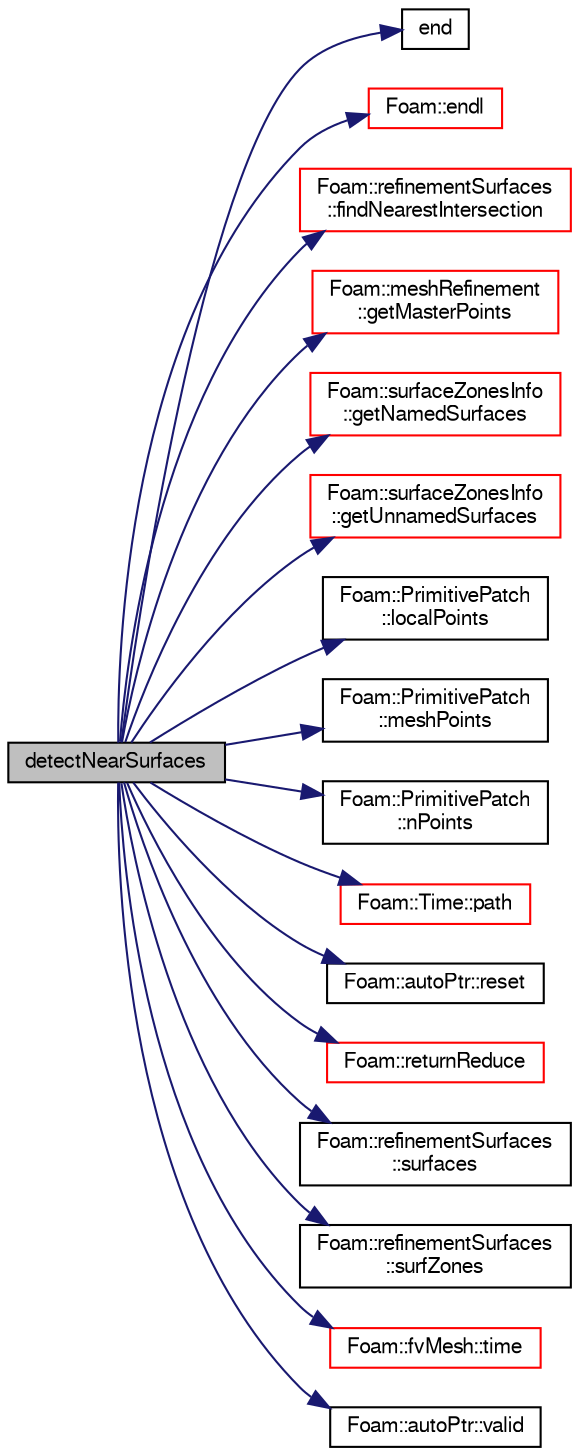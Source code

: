 digraph "detectNearSurfaces"
{
  bgcolor="transparent";
  edge [fontname="FreeSans",fontsize="10",labelfontname="FreeSans",labelfontsize="10"];
  node [fontname="FreeSans",fontsize="10",shape=record];
  rankdir="LR";
  Node1 [label="detectNearSurfaces",height=0.2,width=0.4,color="black", fillcolor="grey75", style="filled" fontcolor="black"];
  Node1 -> Node2 [color="midnightblue",fontsize="10",style="solid",fontname="FreeSans"];
  Node2 [label="end",height=0.2,width=0.4,color="black",URL="$a04168.html#a343b76d5aedb8270ed459bc189e3e407"];
  Node1 -> Node3 [color="midnightblue",fontsize="10",style="solid",fontname="FreeSans"];
  Node3 [label="Foam::endl",height=0.2,width=0.4,color="red",URL="$a10237.html#a2db8fe02a0d3909e9351bb4275b23ce4",tooltip="Add newline and flush stream. "];
  Node1 -> Node4 [color="midnightblue",fontsize="10",style="solid",fontname="FreeSans"];
  Node4 [label="Foam::refinementSurfaces\l::findNearestIntersection",height=0.2,width=0.4,color="red",URL="$a02054.html#a9d32735130b7721b9e39bd9896f32a5e",tooltip="Find intersection nearest to the endpoints. surface1,2 are. "];
  Node1 -> Node5 [color="midnightblue",fontsize="10",style="solid",fontname="FreeSans"];
  Node5 [label="Foam::meshRefinement\l::getMasterPoints",height=0.2,width=0.4,color="red",URL="$a01428.html#ab7f36dd5e2a0f638f316332f5e355ea6",tooltip="Determine master point for subset of points. If coupled. "];
  Node1 -> Node6 [color="midnightblue",fontsize="10",style="solid",fontname="FreeSans"];
  Node6 [label="Foam::surfaceZonesInfo\l::getNamedSurfaces",height=0.2,width=0.4,color="red",URL="$a02432.html#a59d8871cd9c916017046af1f0a57c60f",tooltip="Get indices of named surfaces (surfaces with faceZoneName) "];
  Node1 -> Node7 [color="midnightblue",fontsize="10",style="solid",fontname="FreeSans"];
  Node7 [label="Foam::surfaceZonesInfo\l::getUnnamedSurfaces",height=0.2,width=0.4,color="red",URL="$a02432.html#a1f8c08324d9ad320e759f30f23b2d151",tooltip="Get indices of unnamed surfaces (surfaces without faceZoneName) "];
  Node1 -> Node8 [color="midnightblue",fontsize="10",style="solid",fontname="FreeSans"];
  Node8 [label="Foam::PrimitivePatch\l::localPoints",height=0.2,width=0.4,color="black",URL="$a01914.html#a180aa335ba66b3224df33de8eb29b3bf",tooltip="Return pointField of points in patch. "];
  Node1 -> Node9 [color="midnightblue",fontsize="10",style="solid",fontname="FreeSans"];
  Node9 [label="Foam::PrimitivePatch\l::meshPoints",height=0.2,width=0.4,color="black",URL="$a01914.html#ae4935f85c38392518565dd7c666e3caf",tooltip="Return labelList of mesh points in patch. They are constructed. "];
  Node1 -> Node10 [color="midnightblue",fontsize="10",style="solid",fontname="FreeSans"];
  Node10 [label="Foam::PrimitivePatch\l::nPoints",height=0.2,width=0.4,color="black",URL="$a01914.html#a9927abeba2c8506177084d644b6e573a",tooltip="Return number of points supporting patch faces. "];
  Node1 -> Node11 [color="midnightblue",fontsize="10",style="solid",fontname="FreeSans"];
  Node11 [label="Foam::Time::path",height=0.2,width=0.4,color="red",URL="$a02535.html#a2db7691b348697844893a04d3110e3d5",tooltip="Return path. "];
  Node1 -> Node12 [color="midnightblue",fontsize="10",style="solid",fontname="FreeSans"];
  Node12 [label="Foam::autoPtr::reset",height=0.2,width=0.4,color="black",URL="$a00077.html#ab46a1bc64c9af6414376c6c18d3bee62",tooltip="If object pointer already set, delete object and set to given. "];
  Node1 -> Node13 [color="midnightblue",fontsize="10",style="solid",fontname="FreeSans"];
  Node13 [label="Foam::returnReduce",height=0.2,width=0.4,color="red",URL="$a10237.html#a8d528a67d2a9c6fe4fb94bc86872624b"];
  Node1 -> Node14 [color="midnightblue",fontsize="10",style="solid",fontname="FreeSans"];
  Node14 [label="Foam::refinementSurfaces\l::surfaces",height=0.2,width=0.4,color="black",URL="$a02054.html#adcd7311efdf37e4637a13fa45dd405ef"];
  Node1 -> Node15 [color="midnightblue",fontsize="10",style="solid",fontname="FreeSans"];
  Node15 [label="Foam::refinementSurfaces\l::surfZones",height=0.2,width=0.4,color="black",URL="$a02054.html#ae149e1770f0bee2a1c69148fe9c6e6a3"];
  Node1 -> Node16 [color="midnightblue",fontsize="10",style="solid",fontname="FreeSans"];
  Node16 [label="Foam::fvMesh::time",height=0.2,width=0.4,color="red",URL="$a00851.html#a48fcf6de2789aff6b430b5fc1a05693f",tooltip="Return the top-level database. "];
  Node1 -> Node17 [color="midnightblue",fontsize="10",style="solid",fontname="FreeSans"];
  Node17 [label="Foam::autoPtr::valid",height=0.2,width=0.4,color="black",URL="$a00077.html#a8d985300b138b6c5556ab17ed4df3b38",tooltip="Return true if the autoPtr valid (ie, the pointer is set). "];
}
